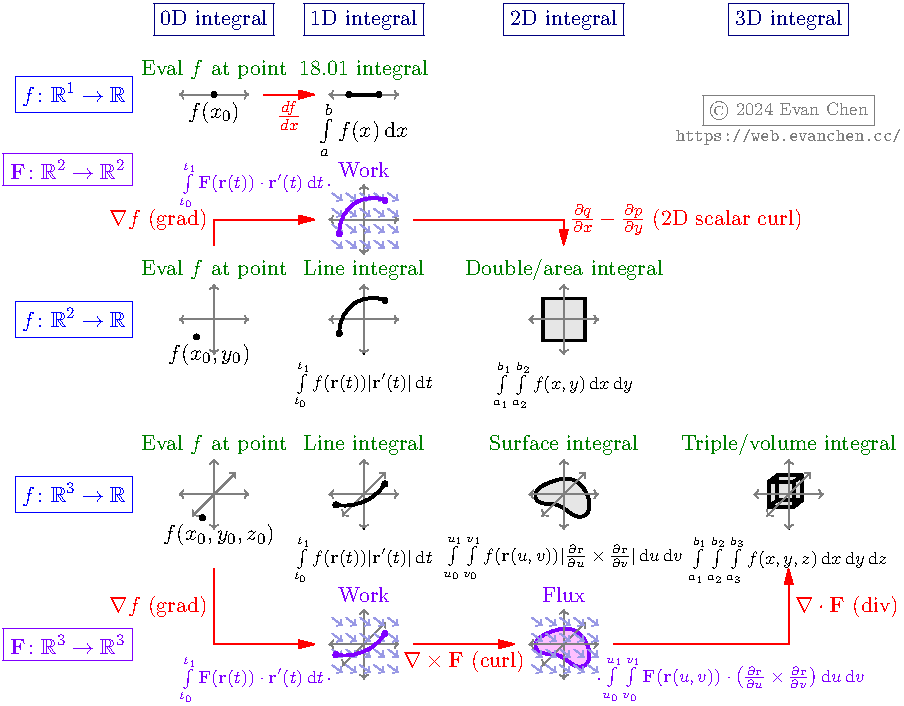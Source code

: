 unitsize(0.8814cm);
usepackage("amsmath");
usepackage("amssymb");
usepackage("derivative");
label("$\boxed{f \colon \mathbb R^1 \to \mathbb R}$", (-0.5,8), dir(180), blue);
label("$\boxed{f \colon \mathbb R^2 \to \mathbb R}$", (-0.5,3.5), dir(180), blue);
label("$\boxed{f \colon \mathbb R^3 \to \mathbb R}$", (-0.5,0), dir(180), blue);
label("$\boxed{\mathbf F \colon \mathbb R^2 \to \mathbb R^2}$", (-0.5,6.5), dir(180), purple);
label("$\boxed{\mathbf F \colon \mathbb R^3 \to \mathbb R^3}$", (-0.5,-3), dir(180), purple);

real w = 0.7; // axis length
pair O = (0,0);
defaultpen(fontsize(11pt));
pen intfont = fontsize(9pt);

picture vector_field;
for (int i=0; i<5; ++i) {
  for (int j=0; j<4; ++j) {
    draw(vector_field,
    shift(-0.9*w,-0.6*w)*((0.4*i*w,0.45*j*w)--(0.4*i*w+0.2,0.45*j*w-0.15)),
    rgb(0.6,0.6,0.9), EndArrow(TeXHead));
  }
}

picture axis1;
picture axis2;
picture axis3;
draw(axis1, (-w,0)--(w,0), grey, Arrows(TeXHead));
draw(axis2, (-w,0)--(w,0), grey, Arrows(TeXHead));
draw(axis2, (0,-w)--(0,w), grey, Arrows(TeXHead));
draw(axis3, (-w,0)--(w,0), grey, Arrows(TeXHead));
draw(axis3, (0,-w)--(0,w), grey, Arrows(TeXHead));
draw(axis3, (-w/1.6,-w/1.6)--(w/1.6,w/1.6), grey, Arrows(TeXHead));

transform t;

/* 0D integrals */
label("\fbox{0D integral}", (1,9.5), deepblue);
string s = "Eval $f$ at point";

t = shift(1,8);
add(t*axis1);
dot("$f(x_0)$", t*O, dir(-90));
label(s, t*(dir(90)/2), deepgreen);

t = shift(1,3.5);
add(t*axis2);
dot("$f(x_0, y_0)$", t*(-w/2,-w/2), dir(-75));
label(s, t*dir(90), deepgreen);

t = shift(1,0);
add(t*axis3);
dot("$f(x_0, y_0, z_0)$", t*(-w/3,-2*w/3), dir(-75));
label(s, t*dir(90), deepgreen);

/* 1D integrals */
label("\fbox{1D integral}", (4,9.5), deepblue);

t = shift(4,8);
add(t*axis1);
draw(t*((-0.3,0)--(0.3,0)), black+1.4);
dot(t*(-0.3,0), black);
dot(t*( 0.3,0), black);
label("$\int\limits_a^b f(x) \odif x$", t*O, dir(-90));
label("18.01 integral", t*(dir(90)/2), deepgreen);

t = shift(4,3.5);
add(t*axis2);
draw("$\int\limits_{t_0}^{t_1} f(\mathbf r(t)) |\mathbf r'(t)| \odif t$", t*(0,-w), dir(-90), intfont);
draw(t*((-0.7*w,-0.4*w)..(-0.2*w,0.5*w)..(0.6*w,0.55*w)), black+1.4);
dot(t*(-0.7*w, -0.4*w));
dot(t*(0.6*w, 0.55*w));
label("Line integral", t*dir(90), deepgreen);

t = shift(4,0);
add(t*axis3);
draw("$\int\limits_{t_0}^{t_1} f(\mathbf r(t)) |\mathbf r'(t)| \odif t$", t*(0,-w), dir(-90), intfont);
draw(t*((-0.8*w,-0.3*w)..(0.2*w,-0.1*w)..(0.6*w,0.3*w)), black+1.4);
dot(t*(-0.8*w, -0.3*w));
dot(t*(0.6*w, 0.3*w));
label("Line integral", t*dir(90), deepgreen);

/* 2D integrals */
label("\fbox{2D integral}", (8,9.5), deepblue);

t = shift(8,3.5);
path square = box((-0.6*w,-0.6*w), (0.6*w,0.6*w));
filldraw(t*square, lightgrey, black+1.4);
draw("$\int\limits_{a_1}^{b_1} \int\limits_{a_2}^{b_2} f(x,y) \odif x \odif y$", t*(0,-w), dir(-90), intfont);
label("Double/area integral", t*dir(90), deepgreen);
add(t*axis2);

t = shift(8,0);
path surface = (-0.8*w,-0.1*w)..(-0.2*w,-0.3*w)..(0.6*w,-0.6*w)..(0.7*w,-0.1*w)..(0.3*w,0.4*w)..(-0.5*w,0.3*w)..cycle;
filldraw(t*surface, lightgrey, black+1.4);
draw("$\int\limits_{u_0}^{u_1} \int\limits_{v_0}^{v_1} f(\mathbf r(u,v)) |\pdv{\mathbf{r}}{u} \times \pdv{\mathbf{r}}{v}| \odif u \odif v$", t*(0,-w), dir(-90), intfont);
label("Surface integral", t*dir(90), deepgreen);
add(t*axis3);

/* 3D integrals */
label("\fbox{3D integral}", (12.5,9.5), deepblue);

t = shift(12.5,0);
pair A = (-0.4, -0.25);
pair C = (0.1, 0.25);
pair B = (A.x, C.y);
pair D = (C.x, A.y);
transform s = shift(0.17,0.13);
fill(t*(A--B--s*B--s*C--s*D--D--cycle), lightgrey);
draw(t*s*(A--B--C--D--cycle), black+1.4);
draw(t*(A--B--C--D--cycle), black+1.4);
draw(t*(A--s*A), black+1.4);
draw(t*(B--s*B), black+1.4);
draw(t*(C--s*C), black+1.4);
draw(t*(D--s*D), black+1.4);
draw("$\int\limits_{a_1}^{b_1} \int\limits_{a_2}^{b_2} \int\limits_{a_3}^{b_3} f(x,y,z) \odif x \odif y \odif z$", t*(0,-w), dir(-90), intfont);
label("Triple/volume integral", t*dir(90), deepgreen);
add(t*axis3);

/* Work */
t = shift(4,5.5);
add(t*axis2);
draw("$\int\limits_{t_0}^{t_1} \mathbf{F}(\mathbf{r}(t)) \cdot \mathbf{r}'(t) \odif{t}$", t*(-w,w), dir(180), intfont+purple);
add(t*vector_field);
draw(t*((-0.7*w,-0.4*w)..(-0.2*w,0.5*w)..(0.6*w,0.55*w)), purple+1.4);
dot(t*(-0.7*w, -0.4*w), purple);
dot(t*(0.6*w, 0.55*w), purple);
label("Work", t*dir(90), purple);

t = shift(4,-3);
add(t*axis3);
draw("$\int\limits_{t_0}^{t_1} \mathbf{F}(\mathbf{r}(t)) \cdot \mathbf{r}'(t) \odif{t}$", t*(-w,-w), dir(180), intfont+purple);
add(t*vector_field);
draw(t*((-0.8*w,-0.3*w)..(0.2*w,-0.1*w)..(0.6*w,0.3*w)), purple+1.4);
dot(t*(-0.8*w, -0.3*w), purple);
dot(t*(0.6*w, 0.3*w), purple);
label("Work", t*dir(90), purple);

/* Flux */
t = shift(8,-3);
draw("$\int\limits_{u_0}^{u_1} \int\limits_{v_0}^{v_1} \mathbf{F}(\mathbf{r}(u,v)) \cdot \left( \pdv{\mathbf{r}}{u} \times \pdv{\mathbf{r}}{v} \right) \odif{u} \odif{v}$", t*(w,-w), dir(0), intfont+purple);
filldraw(t*surface, pink, purple+1.4);
add(t*axis3);
add(t*vector_field);
label("Flux", t*dir(90), purple);

/* Arrows */
draw("$\frac{df}{dx}$", (2,8)--(3,8), red, EndArrow);

draw((1,5)--(1,5.5)--(3,5.5), red, EndArrow);
label("$\nabla f$ (grad)", (1,5.5), dir(180), red);
draw((5,5.5)--(8,5.5)--(8,5), red, EndArrow);
label("$\pdv{q}{x}-\pdv{p}{y}$ (2D scalar curl)", (8,5.5), dir(0), red);

draw((1,-1.5)--(1,-3)--(3,-3), red, EndArrow);
label("$\nabla f$ (grad)", (1,-2.25), dir(180), red);
draw((5,-3)--(7,-3), red, EndArrow);
label("$\nabla \times \mathbf{F}$ (curl)", (6,-3), dir(270), red);
draw((9,-3)--(12.5,-3)--(12.5,-1.5), red, EndArrow);
label("$\nabla \cdot \mathbf{F}$ (div)", (12.5,-2.25), dir(0), red);

/* Include advertisement */
label(minipage("\centering \fbox{\copyright{} 2024 Evan Chen} \\ \texttt{https://web.evanchen.cc/}", 4cm), (12.5,7.5), grey + fontsize(9pt));

pen highlight = yellow + linewidth(8bp) + opacity(0.5);
